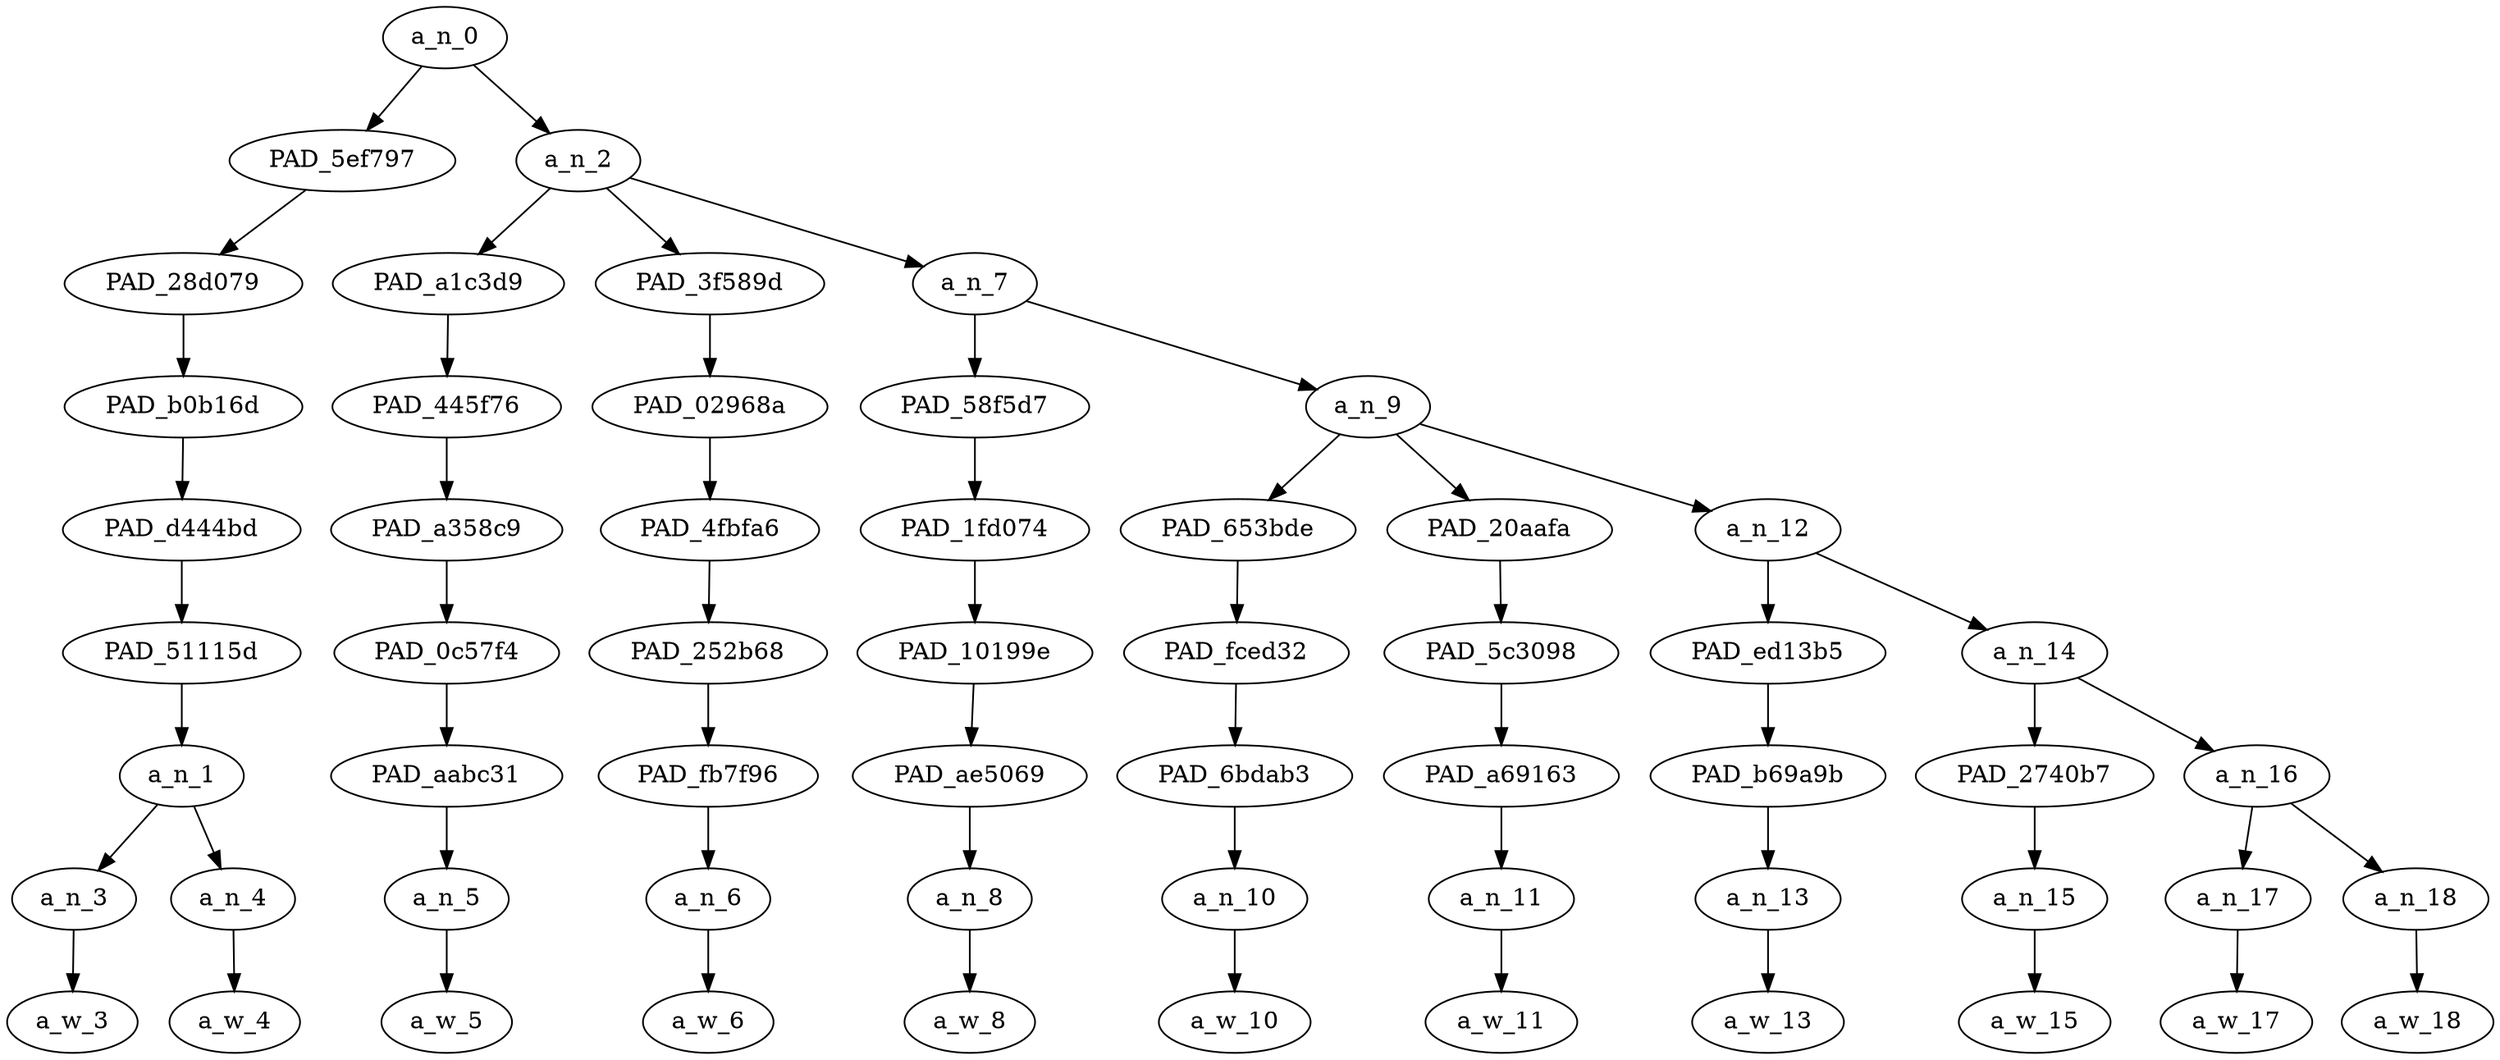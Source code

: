 strict digraph "" {
	a_n_0	[div_dir=1,
		index=0,
		level=8,
		pos="1.9409722222222223,8!",
		text_span="[0, 1, 2, 3, 4, 5, 6, 7, 8, 9, 10]",
		value=1.00000002];
	PAD_5ef797	[div_dir=1,
		index=0,
		level=7,
		pos="0.5,7!",
		text_span="[0, 1]",
		value=0.13996422];
	a_n_0 -> PAD_5ef797;
	a_n_2	[div_dir=1,
		index=1,
		level=7,
		pos="3.3819444444444446,7!",
		text_span="[2, 3, 4, 5, 6, 7, 8, 9, 10]",
		value=0.85797760];
	a_n_0 -> a_n_2;
	PAD_28d079	[div_dir=1,
		index=0,
		level=6,
		pos="0.5,6!",
		text_span="[0, 1]",
		value=0.13996422];
	PAD_5ef797 -> PAD_28d079;
	PAD_b0b16d	[div_dir=1,
		index=0,
		level=5,
		pos="0.5,5!",
		text_span="[0, 1]",
		value=0.13996422];
	PAD_28d079 -> PAD_b0b16d;
	PAD_d444bd	[div_dir=1,
		index=0,
		level=4,
		pos="0.5,4!",
		text_span="[0, 1]",
		value=0.13996422];
	PAD_b0b16d -> PAD_d444bd;
	PAD_51115d	[div_dir=1,
		index=0,
		level=3,
		pos="0.5,3!",
		text_span="[0, 1]",
		value=0.13996422];
	PAD_d444bd -> PAD_51115d;
	a_n_1	[div_dir=1,
		index=0,
		level=2,
		pos="0.5,2!",
		text_span="[0, 1]",
		value=0.13996422];
	PAD_51115d -> a_n_1;
	a_n_3	[div_dir=1,
		index=0,
		level=1,
		pos="0.0,1!",
		text_span="[0]",
		value=0.07977919];
	a_n_1 -> a_n_3;
	a_n_4	[div_dir=-1,
		index=1,
		level=1,
		pos="1.0,1!",
		text_span="[1]",
		value=0.05968828];
	a_n_1 -> a_n_4;
	a_w_3	[div_dir=0,
		index=0,
		level=0,
		pos="0,0!",
		text_span="[0]",
		value=no];
	a_n_3 -> a_w_3;
	a_w_4	[div_dir=0,
		index=1,
		level=0,
		pos="1,0!",
		text_span="[1]",
		value=one];
	a_n_4 -> a_w_4;
	PAD_a1c3d9	[div_dir=1,
		index=1,
		level=6,
		pos="2.0,6!",
		text_span="[2]",
		value=0.04570685];
	a_n_2 -> PAD_a1c3d9;
	PAD_3f589d	[div_dir=-1,
		index=2,
		level=6,
		pos="3.0,6!",
		text_span="[3]",
		value=0.04460122];
	a_n_2 -> PAD_3f589d;
	a_n_7	[div_dir=1,
		index=3,
		level=6,
		pos="5.145833333333334,6!",
		text_span="[4, 5, 6, 7, 8, 9, 10]",
		value=0.76564630];
	a_n_2 -> a_n_7;
	PAD_445f76	[div_dir=1,
		index=1,
		level=5,
		pos="2.0,5!",
		text_span="[2]",
		value=0.04570685];
	PAD_a1c3d9 -> PAD_445f76;
	PAD_a358c9	[div_dir=1,
		index=1,
		level=4,
		pos="2.0,4!",
		text_span="[2]",
		value=0.04570685];
	PAD_445f76 -> PAD_a358c9;
	PAD_0c57f4	[div_dir=1,
		index=1,
		level=3,
		pos="2.0,3!",
		text_span="[2]",
		value=0.04570685];
	PAD_a358c9 -> PAD_0c57f4;
	PAD_aabc31	[div_dir=1,
		index=1,
		level=2,
		pos="2.0,2!",
		text_span="[2]",
		value=0.04570685];
	PAD_0c57f4 -> PAD_aabc31;
	a_n_5	[div_dir=1,
		index=2,
		level=1,
		pos="2.0,1!",
		text_span="[2]",
		value=0.04570685];
	PAD_aabc31 -> a_n_5;
	a_w_5	[div_dir=0,
		index=2,
		level=0,
		pos="2,0!",
		text_span="[2]",
		value=did];
	a_n_5 -> a_w_5;
	PAD_02968a	[div_dir=-1,
		index=2,
		level=5,
		pos="3.0,5!",
		text_span="[3]",
		value=0.04460122];
	PAD_3f589d -> PAD_02968a;
	PAD_4fbfa6	[div_dir=-1,
		index=2,
		level=4,
		pos="3.0,4!",
		text_span="[3]",
		value=0.04460122];
	PAD_02968a -> PAD_4fbfa6;
	PAD_252b68	[div_dir=-1,
		index=2,
		level=3,
		pos="3.0,3!",
		text_span="[3]",
		value=0.04460122];
	PAD_4fbfa6 -> PAD_252b68;
	PAD_fb7f96	[div_dir=-1,
		index=2,
		level=2,
		pos="3.0,2!",
		text_span="[3]",
		value=0.04460122];
	PAD_252b68 -> PAD_fb7f96;
	a_n_6	[div_dir=-1,
		index=3,
		level=1,
		pos="3.0,1!",
		text_span="[3]",
		value=0.04460122];
	PAD_fb7f96 -> a_n_6;
	a_w_6	[div_dir=0,
		index=3,
		level=0,
		pos="3,0!",
		text_span="[3]",
		value=it];
	a_n_6 -> a_w_6;
	PAD_58f5d7	[div_dir=1,
		index=3,
		level=5,
		pos="4.0,5!",
		text_span="[4]",
		value=0.03774373];
	a_n_7 -> PAD_58f5d7;
	a_n_9	[div_dir=1,
		index=4,
		level=5,
		pos="6.291666666666667,5!",
		text_span="[5, 6, 7, 8, 9, 10]",
		value=0.72574799];
	a_n_7 -> a_n_9;
	PAD_1fd074	[div_dir=1,
		index=3,
		level=4,
		pos="4.0,4!",
		text_span="[4]",
		value=0.03774373];
	PAD_58f5d7 -> PAD_1fd074;
	PAD_10199e	[div_dir=1,
		index=3,
		level=3,
		pos="4.0,3!",
		text_span="[4]",
		value=0.03774373];
	PAD_1fd074 -> PAD_10199e;
	PAD_ae5069	[div_dir=1,
		index=3,
		level=2,
		pos="4.0,2!",
		text_span="[4]",
		value=0.03774373];
	PAD_10199e -> PAD_ae5069;
	a_n_8	[div_dir=1,
		index=4,
		level=1,
		pos="4.0,1!",
		text_span="[4]",
		value=0.03774373];
	PAD_ae5069 -> a_n_8;
	a_w_8	[div_dir=0,
		index=4,
		level=0,
		pos="4,0!",
		text_span="[4]",
		value=to];
	a_n_8 -> a_w_8;
	PAD_653bde	[div_dir=1,
		index=4,
		level=4,
		pos="5.0,4!",
		text_span="[5]",
		value=0.04622189];
	a_n_9 -> PAD_653bde;
	PAD_20aafa	[div_dir=1,
		index=5,
		level=4,
		pos="6.0,4!",
		text_span="[6]",
		value=0.27490413];
	a_n_9 -> PAD_20aafa;
	a_n_12	[div_dir=1,
		index=6,
		level=4,
		pos="7.875,4!",
		text_span="[7, 8, 9, 10]",
		value=0.40236287];
	a_n_9 -> a_n_12;
	PAD_fced32	[div_dir=1,
		index=4,
		level=3,
		pos="5.0,3!",
		text_span="[5]",
		value=0.04622189];
	PAD_653bde -> PAD_fced32;
	PAD_6bdab3	[div_dir=1,
		index=4,
		level=2,
		pos="5.0,2!",
		text_span="[5]",
		value=0.04622189];
	PAD_fced32 -> PAD_6bdab3;
	a_n_10	[div_dir=1,
		index=5,
		level=1,
		pos="5.0,1!",
		text_span="[5]",
		value=0.04622189];
	PAD_6bdab3 -> a_n_10;
	a_w_10	[div_dir=0,
		index=5,
		level=0,
		pos="5,0!",
		text_span="[5]",
		value=the];
	a_n_10 -> a_w_10;
	PAD_5c3098	[div_dir=1,
		index=5,
		level=3,
		pos="6.0,3!",
		text_span="[6]",
		value=0.27490413];
	PAD_20aafa -> PAD_5c3098;
	PAD_a69163	[div_dir=1,
		index=5,
		level=2,
		pos="6.0,2!",
		text_span="[6]",
		value=0.27490413];
	PAD_5c3098 -> PAD_a69163;
	a_n_11	[div_dir=1,
		index=6,
		level=1,
		pos="6.0,1!",
		text_span="[6]",
		value=0.27490413];
	PAD_a69163 -> a_n_11;
	a_w_11	[div_dir=0,
		index=6,
		level=0,
		pos="6,0!",
		text_span="[6]",
		value=niggers];
	a_n_11 -> a_w_11;
	PAD_ed13b5	[div_dir=1,
		index=6,
		level=3,
		pos="7.0,3!",
		text_span="[7]",
		value=0.05954752];
	a_n_12 -> PAD_ed13b5;
	a_n_14	[div_dir=1,
		index=7,
		level=3,
		pos="8.75,3!",
		text_span="[8, 9, 10]",
		value=0.34092787];
	a_n_12 -> a_n_14;
	PAD_b69a9b	[div_dir=1,
		index=6,
		level=2,
		pos="7.0,2!",
		text_span="[7]",
		value=0.05954752];
	PAD_ed13b5 -> PAD_b69a9b;
	a_n_13	[div_dir=1,
		index=7,
		level=1,
		pos="7.0,1!",
		text_span="[7]",
		value=0.05954752];
	PAD_b69a9b -> a_n_13;
	a_w_13	[div_dir=0,
		index=7,
		level=0,
		pos="7,0!",
		text_span="[7]",
		value=you];
	a_n_13 -> a_w_13;
	PAD_2740b7	[div_dir=1,
		index=7,
		level=2,
		pos="8.0,2!",
		text_span="[8]",
		value=0.06821964];
	a_n_14 -> PAD_2740b7;
	a_n_16	[div_dir=1,
		index=8,
		level=2,
		pos="9.5,2!",
		text_span="[9, 10]",
		value=0.27083395];
	a_n_14 -> a_n_16;
	a_n_15	[div_dir=1,
		index=8,
		level=1,
		pos="8.0,1!",
		text_span="[8]",
		value=0.06821964];
	PAD_2740b7 -> a_n_15;
	a_w_15	[div_dir=0,
		index=8,
		level=0,
		pos="8,0!",
		text_span="[8]",
		value=lying];
	a_n_15 -> a_w_15;
	a_n_17	[div_dir=1,
		index=9,
		level=1,
		pos="9.0,1!",
		text_span="[9]",
		value=0.19047372];
	a_n_16 -> a_n_17;
	a_n_18	[div_dir=1,
		index=10,
		level=1,
		pos="10.0,1!",
		text_span="[10]",
		value=0.07839001];
	a_n_16 -> a_n_18;
	a_w_17	[div_dir=0,
		index=9,
		level=0,
		pos="9,0!",
		text_span="[9]",
		value=kike];
	a_n_17 -> a_w_17;
	a_w_18	[div_dir=0,
		index=10,
		level=0,
		pos="10,0!",
		text_span="[10]",
		value=whore];
	a_n_18 -> a_w_18;
}
